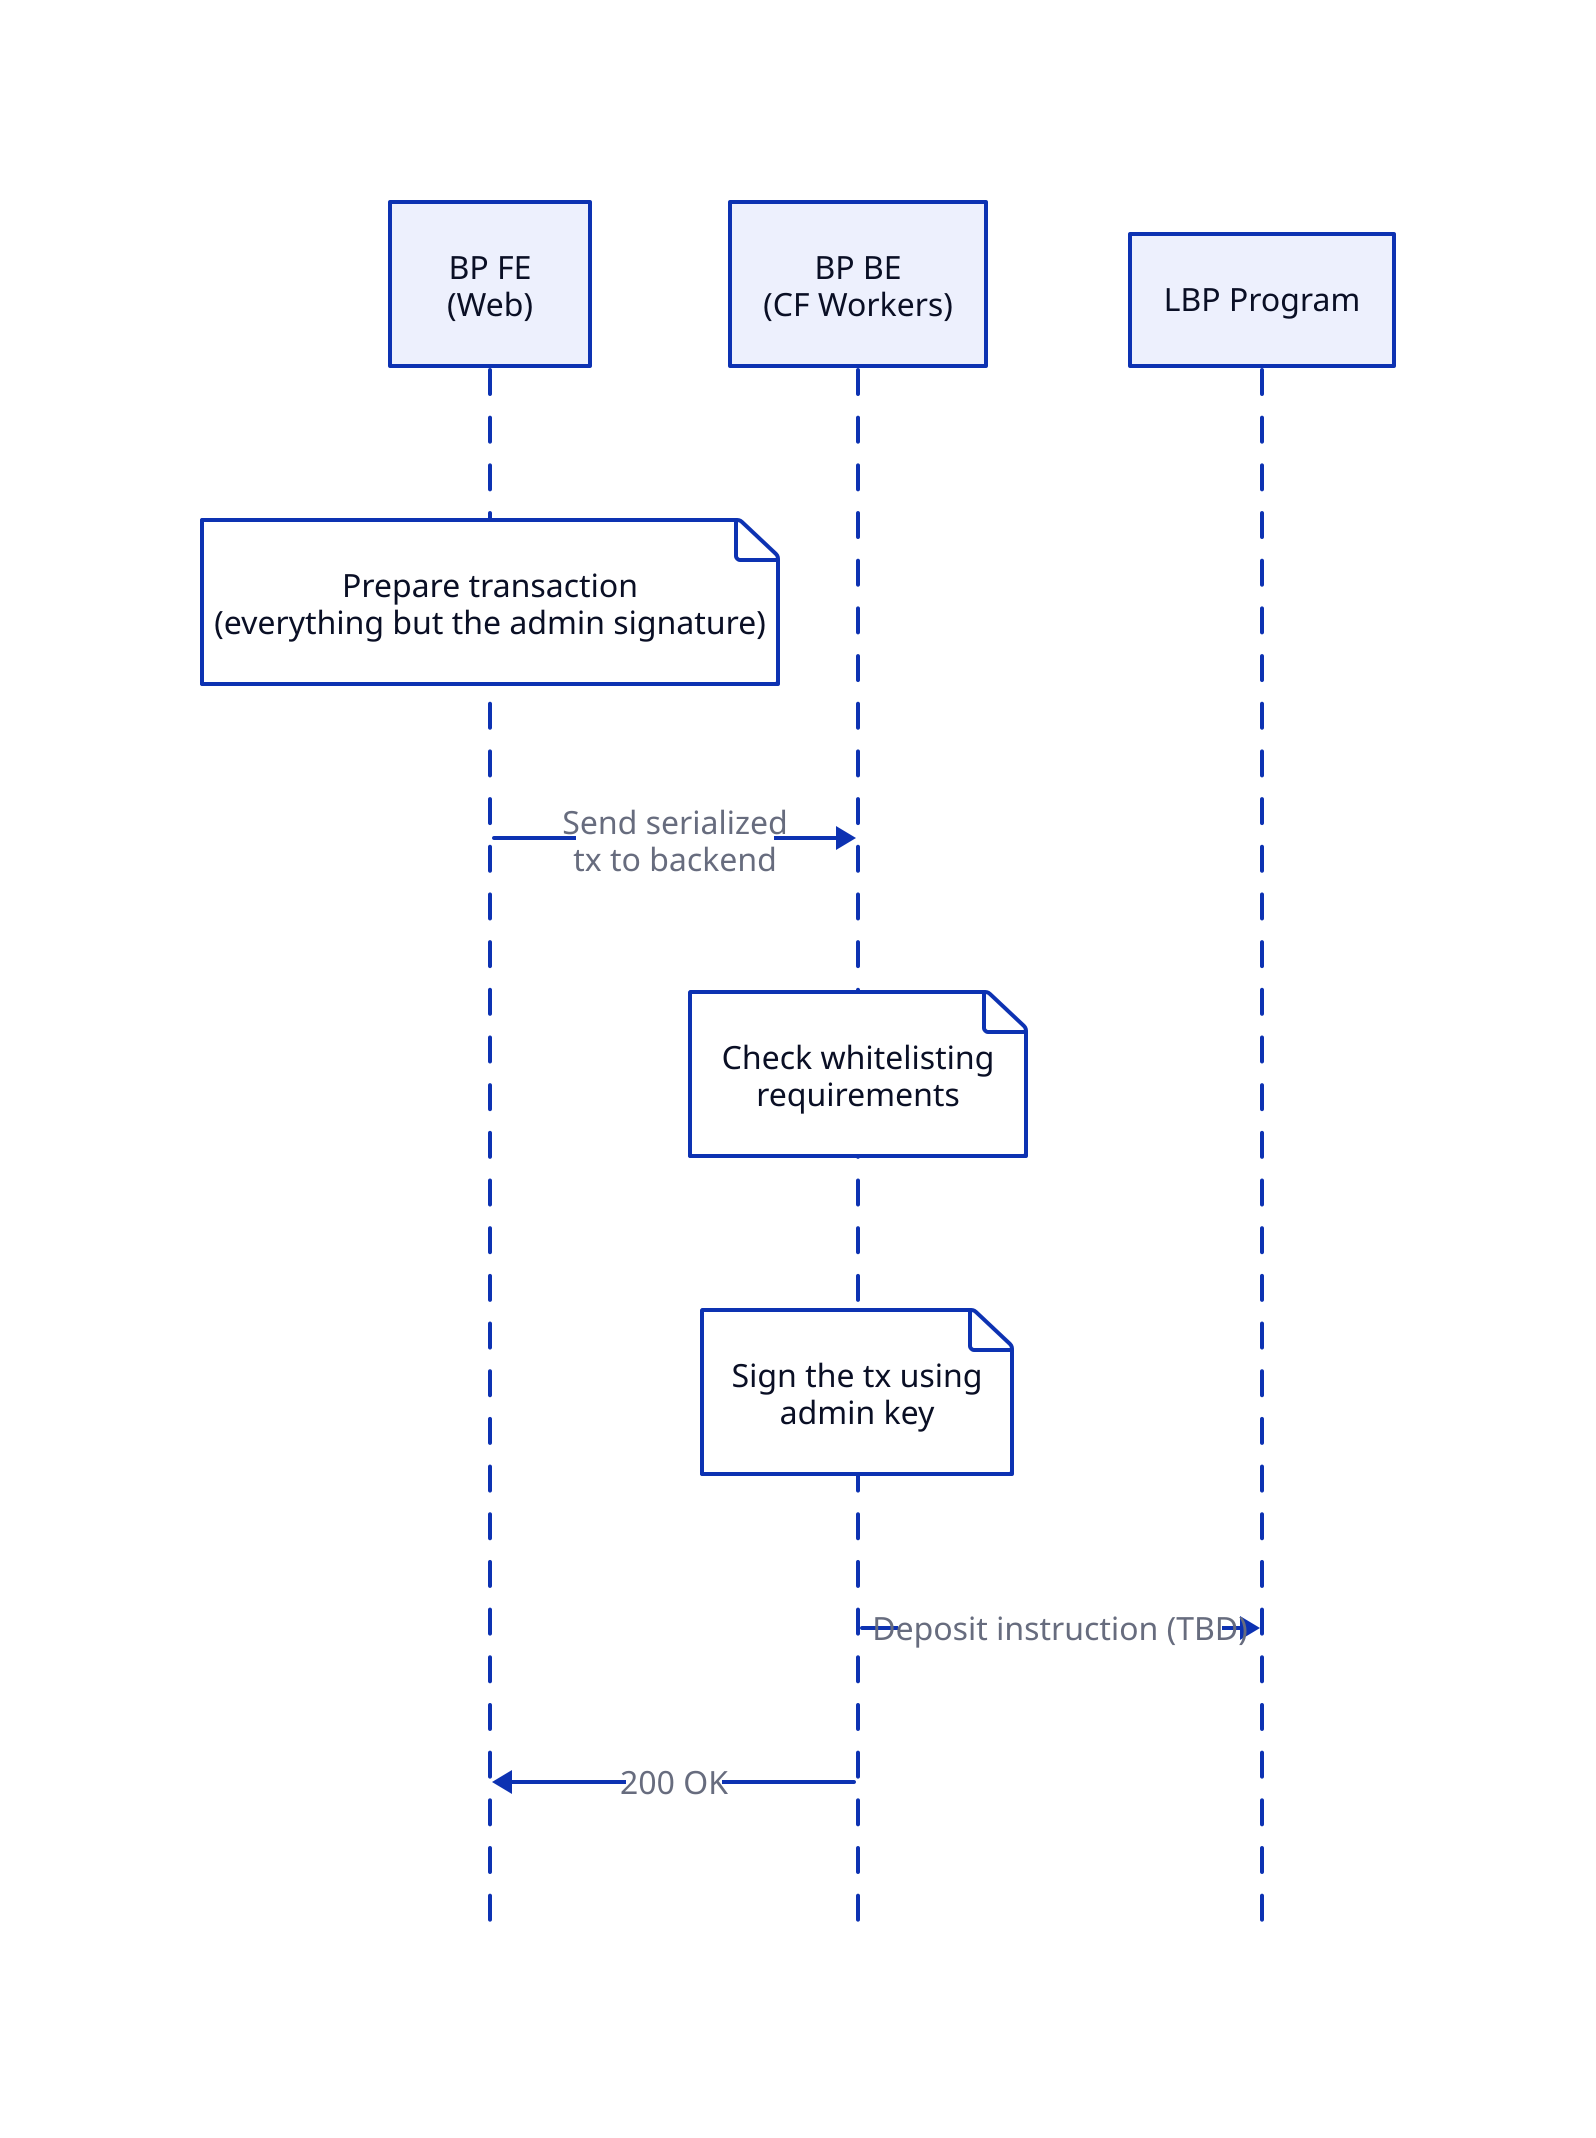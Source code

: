 shape: sequence_diagram


# Actors
fe: BP FE\n(Web)
be: BP BE\n(CF Workers)
# db: D1\n(Database)
sp: LBP Program

fe."Prepare transaction\n(everything but the admin signature)"

fe -> be: "Send serialized \ntx to backend"

be."Check whitelisting\nrequirements"
be."Sign the tx using\nadmin key"

be -> sp: "Deposit instruction (TBD)"

be -> fe: "200 OK"
